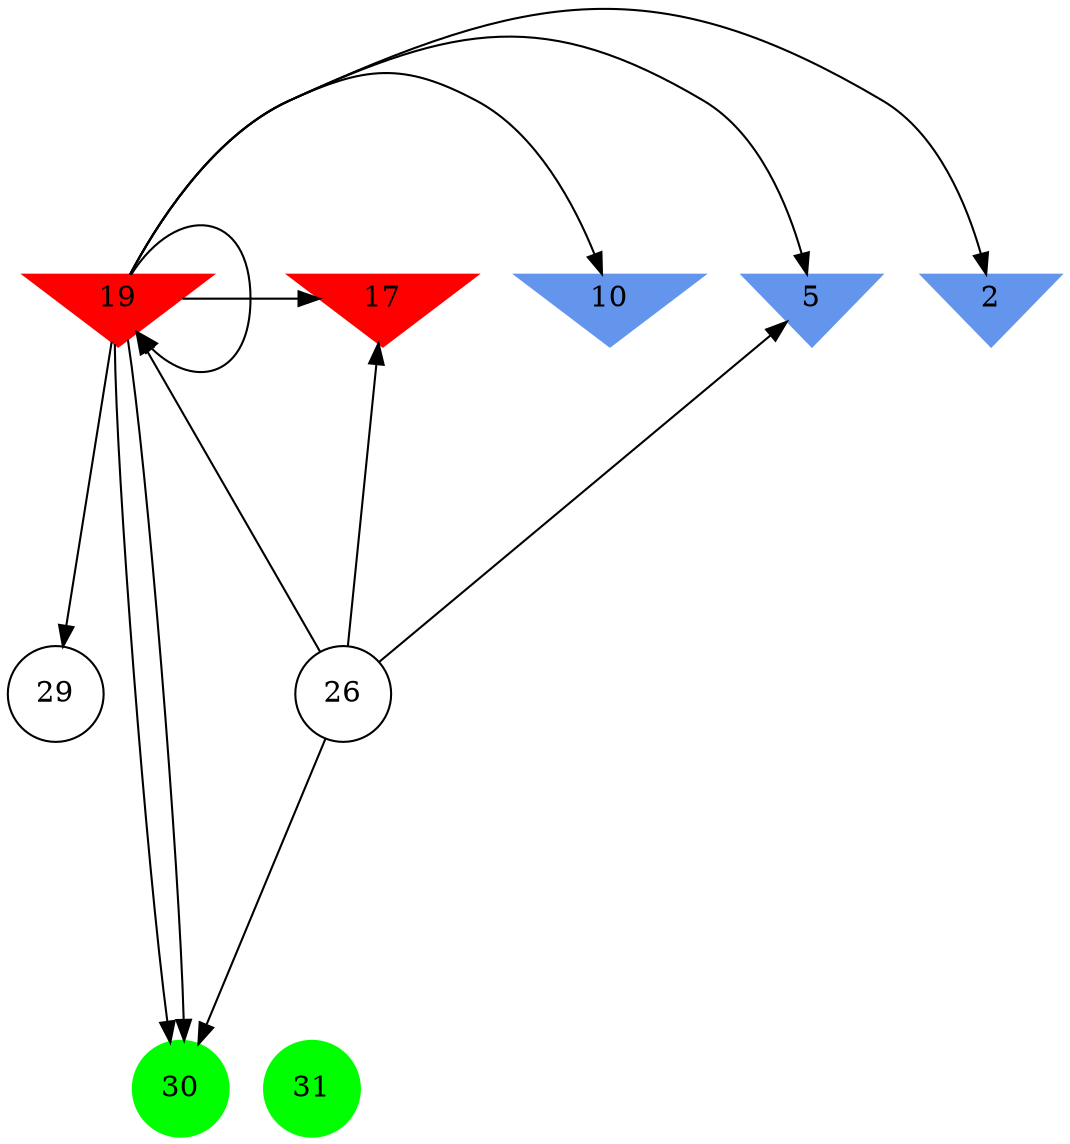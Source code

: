 digraph brain {
	ranksep=2.0;
	2 [shape=invtriangle,style=filled,color=cornflowerblue];
	5 [shape=invtriangle,style=filled,color=cornflowerblue];
	10 [shape=invtriangle,style=filled,color=cornflowerblue];
	17 [shape=invtriangle,style=filled,color=red];
	19 [shape=invtriangle,style=filled,color=red];
	26 [shape=circle,color=black];
	29 [shape=circle,color=black];
	30 [shape=circle,style=filled,color=green];
	31 [shape=circle,style=filled,color=green];
	19	->	5;
	19	->	19;
	19	->	30;
	19	->	17;
	26	->	5;
	26	->	19;
	26	->	30;
	26	->	17;
	19	->	2;
	19	->	29;
	19	->	10;
	19	->	30;
	{ rank=same; 2; 5; 10; 17; 19; }
	{ rank=same; 26; 29; }
	{ rank=same; 30; 31; }
}
